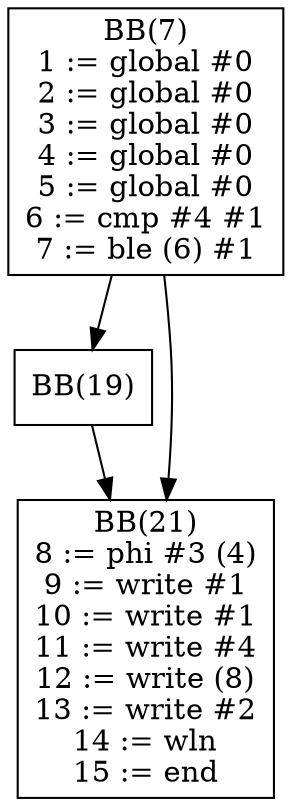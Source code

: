 digraph cfg {
BB7[shape = box, label = "BB(7)\n" + "1 := global #0\n" + "2 := global #0\n" + "3 := global #0\n" + "4 := global #0\n" + "5 := global #0\n" + "6 := cmp #4 #1\n" + "7 := ble (6) #1\n"];
BB19[shape = box, label = "BB(19)\n"];
BB21[shape = box, label = "BB(21)\n" + "8 := phi #3 (4)\n" + "9 := write #1\n" + "10 := write #1\n" + "11 := write #4\n" + "12 := write (8)\n" + "13 := write #2\n" + "14 := wln\n" + "15 := end\n"];
BB7 -> BB19;
BB7 -> BB21;
BB19 -> BB21;
}
